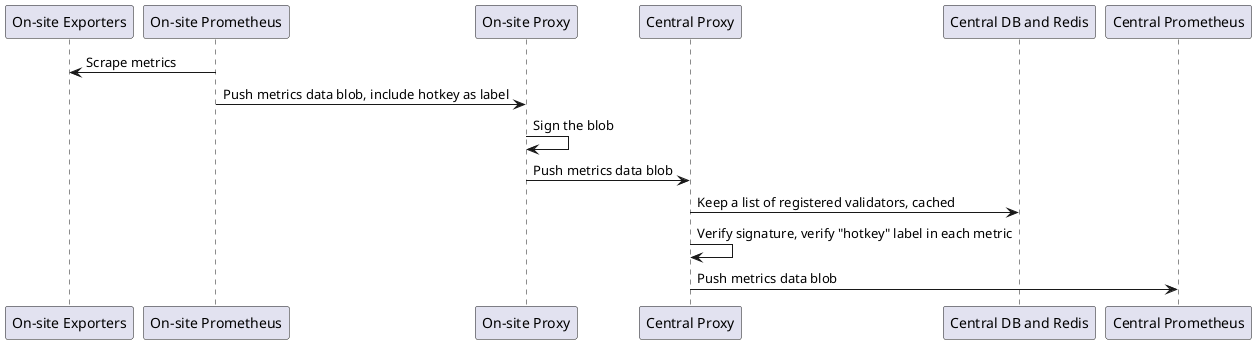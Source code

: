 @startuml
participant "On-site Exporters" as E
participant "On-site Prometheus" as P
participant "On-site Proxy" as OP
participant "Central Proxy" as CP
participant "Central DB and Redis" as DB
participant "Central Prometheus" as CProm

P -> E: Scrape metrics
P -> OP: Push metrics data blob, include hotkey as label
OP -> OP: Sign the blob
OP -> CP: Push metrics data blob
CP -> DB: Keep a list of registered validators, cached
CP -> CP: Verify signature, verify "hotkey" label in each metric
CP -> CProm: Push metrics data blob
@enduml